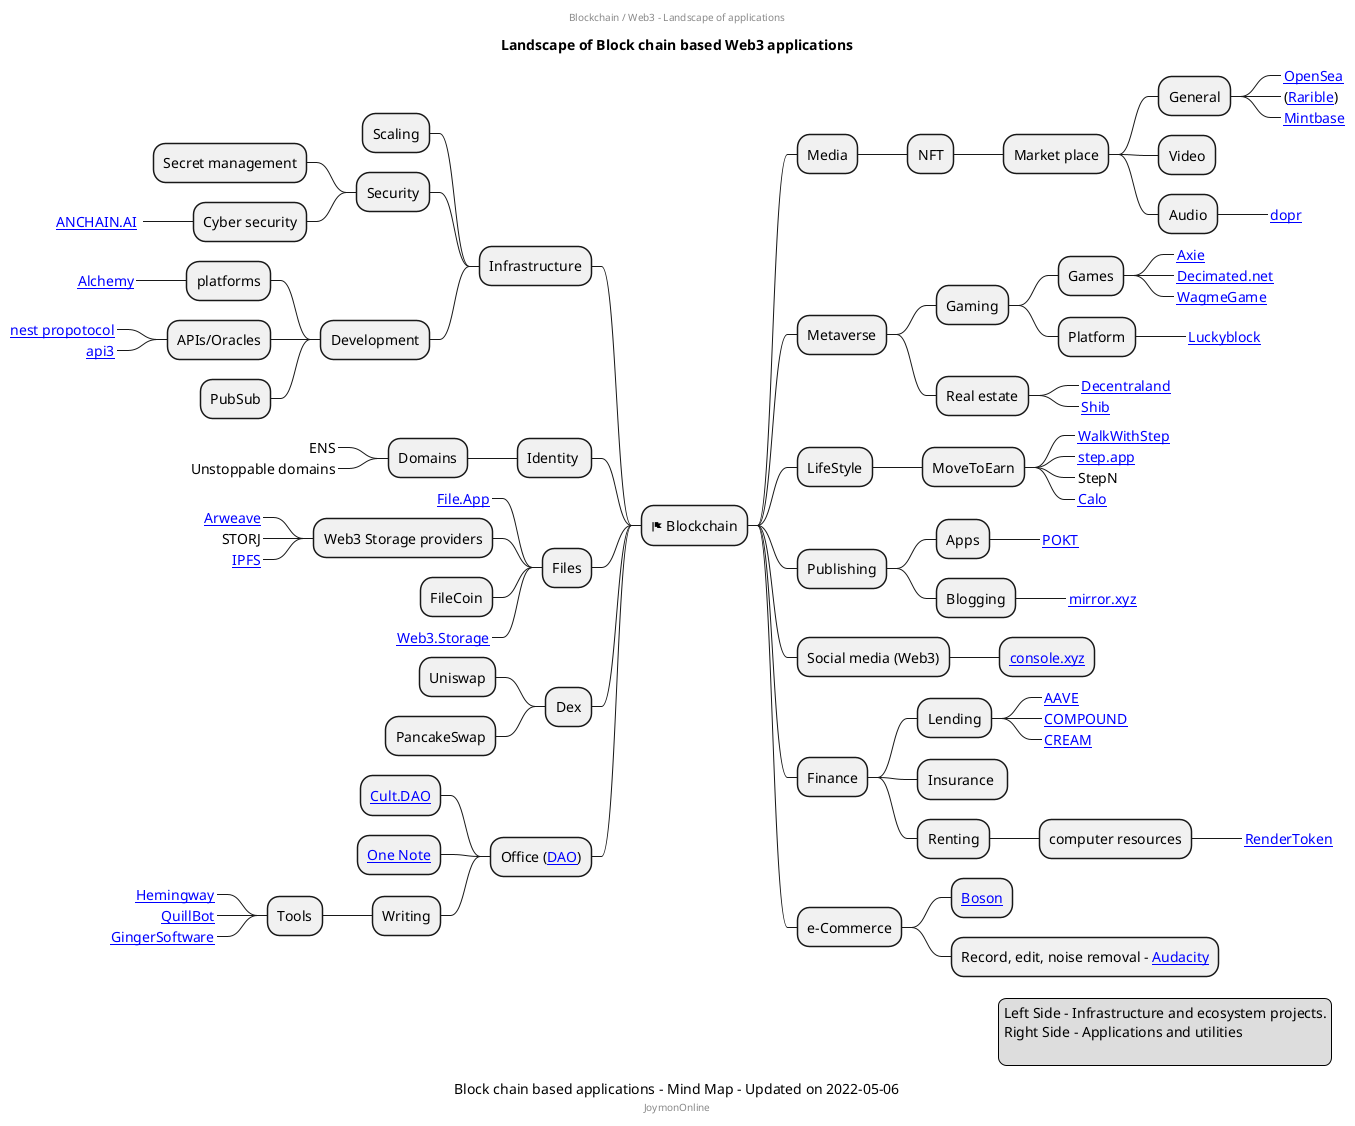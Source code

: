 @startmindmap
center header
Blockchain / Web3 - Landscape of applications
endheader
title Landscape of Block chain based Web3 applications 
caption Block chain based applications - Mind Map - Updated on 2022-05-06
center footer JoymonOnline
* <&flag> Blockchain
** Media
*** NFT
**** Market place
***** General
******_ [[https://en.wikipedia.org/wiki/PlantUML OpenSea]]
******_ ([[https://www.youtube.com/watch?v=Zt3Bj1HMJ8g Rarible]])
******_ [[https://en.wikipedia.org/wiki/Markdown Mintbase]]
***** Video
***** Audio
******_ [[https://dopr.xyz dopr]]

** Metaverse
*** Gaming
**** Games
*****_ [[https://axieinfinity.com/ Axie]]
*****_ [[https://www.decimated.net/ Decimated.net]]
*****_ [[https://wagmigame.io WagmeGame]]
**** Platform
*****_ [[https://Luckyblock.com Luckyblock]]
*** Real estate
****_ [[https://notepad-plus-plus.org/ Decentraland]]
****_ [[https://shib.io Shib]]

** LifeStyle
*** MoveToEarn
****_ [[https://www.walkwithstep.io/ WalkWithStep]]
****_ [[https://step.app/try-app step.app]]
****_ StepN
****_ [[https://calo.run Calo]]

** Publishing
*** Apps
****_ [[https://pokt.network POKT]]
*** Blogging
****_ [[https://mirror.xyz/ mirror.xyz]]

** Social media (Web3)
*** [[https://console.xyz console.xyz]]

** Finance
*** Lending
****_ [[https://trello.com/ AAVE]]
****_ [[https://trello.com/ COMPOUND]]
****_ [[https://trello.com/ CREAM]]
*** Insurance 
*** Renting
**** computer resources
*****_ [[https://rendertoken.com RenderToken]]
** e-Commerce
*** [[https://www.bosonprotocol.io/ Boson]]
*** Record, edit, noise removal - [[https://www.audacityteam.org/download/ Audacity]]

left side
** Infrastructure
*** Scaling
*** Security
**** Secret management
**** Cyber security
*****_ [[https://anchain.ai ANCHAIN.AI]] 
*** Development
**** platforms
*****_ [[https://www.alchemy.com/ Alchemy]]
**** APIs/Oracles
*****_ [[https://nestprotocol.org nest propotocol]]
*****_ [[https://api3.org api3]]
**** PubSub
** Identity 
*** Domains
****_ ENS
****_ Unstoppable domains

** Files
***_ [[https://file.app/ File.App]]
*** Web3 Storage providers
****_ [[http://www.alldup.info/en_download_alldup.php Arweave]]
****_ STORJ
****_ [[https://winmerge.org/?lang=en IPFS]]
*** FileCoin
***_ [[https://web3.storage/ Web3.Storage]]

** Dex
*** Uniswap
*** PancakeSwap

** Office ([[https://medium.com/bankless-dao/daos-unlock-how-were-made-to-work-df84f747fbe DAO]])
*** [[https://cultdao.io Cult.DAO]]
*** [[https://www.onenote.com/ One Note]]
*** Writing
**** Tools
*****_ [[https://hemingwayapp.com/ Hemingway]]
*****_ [[https://quillbot.com/ QuillBot]]
*****_ [[https://www.gingersoftware.com/ GingerSoftware]]

legend right
Left Side - Infrastructure and ecosystem projects.
Right Side - Applications and utilities
  
endlegend

@endmindmap